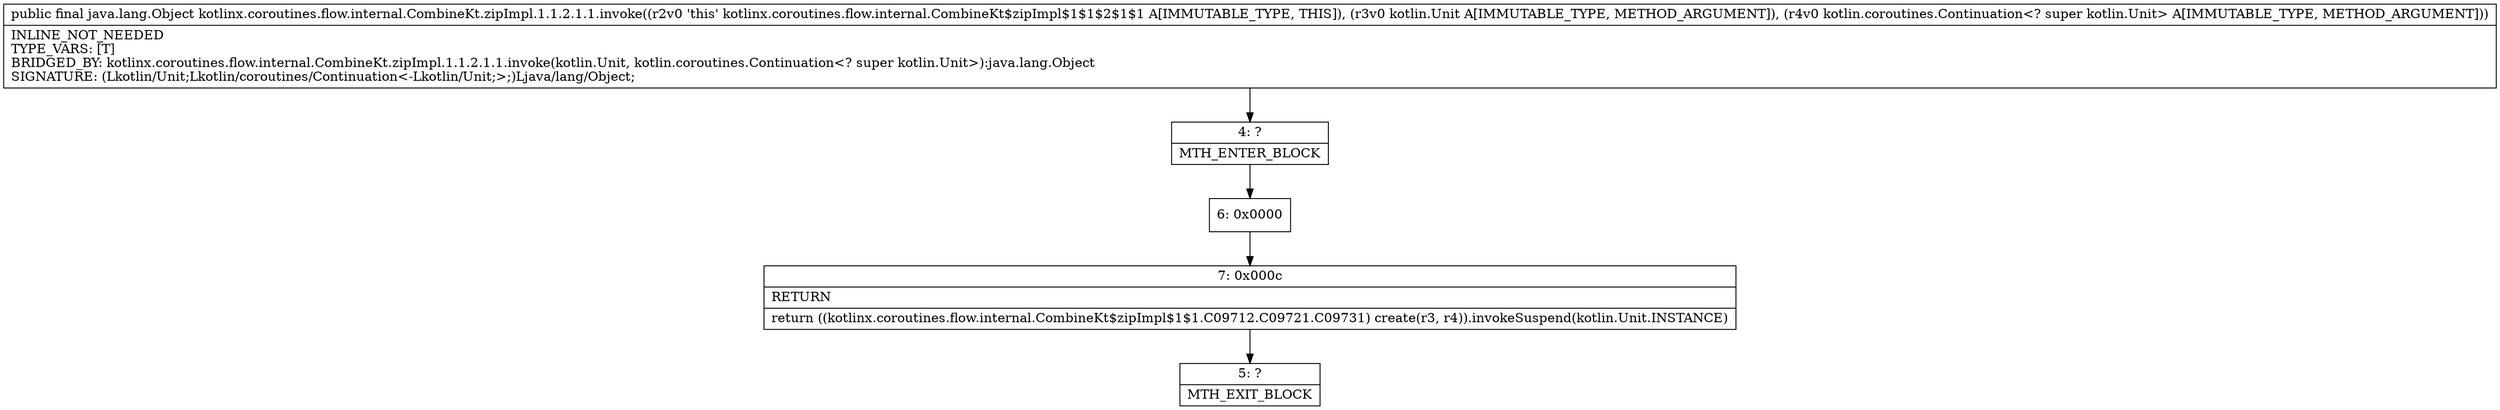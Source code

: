 digraph "CFG forkotlinx.coroutines.flow.internal.CombineKt.zipImpl.1.1.2.1.1.invoke(Lkotlin\/Unit;Lkotlin\/coroutines\/Continuation;)Ljava\/lang\/Object;" {
Node_4 [shape=record,label="{4\:\ ?|MTH_ENTER_BLOCK\l}"];
Node_6 [shape=record,label="{6\:\ 0x0000}"];
Node_7 [shape=record,label="{7\:\ 0x000c|RETURN\l|return ((kotlinx.coroutines.flow.internal.CombineKt$zipImpl$1$1.C09712.C09721.C09731) create(r3, r4)).invokeSuspend(kotlin.Unit.INSTANCE)\l}"];
Node_5 [shape=record,label="{5\:\ ?|MTH_EXIT_BLOCK\l}"];
MethodNode[shape=record,label="{public final java.lang.Object kotlinx.coroutines.flow.internal.CombineKt.zipImpl.1.1.2.1.1.invoke((r2v0 'this' kotlinx.coroutines.flow.internal.CombineKt$zipImpl$1$1$2$1$1 A[IMMUTABLE_TYPE, THIS]), (r3v0 kotlin.Unit A[IMMUTABLE_TYPE, METHOD_ARGUMENT]), (r4v0 kotlin.coroutines.Continuation\<? super kotlin.Unit\> A[IMMUTABLE_TYPE, METHOD_ARGUMENT]))  | INLINE_NOT_NEEDED\lTYPE_VARS: [T]\lBRIDGED_BY: kotlinx.coroutines.flow.internal.CombineKt.zipImpl.1.1.2.1.1.invoke(kotlin.Unit, kotlin.coroutines.Continuation\<? super kotlin.Unit\>):java.lang.Object\lSIGNATURE: (Lkotlin\/Unit;Lkotlin\/coroutines\/Continuation\<\-Lkotlin\/Unit;\>;)Ljava\/lang\/Object;\l}"];
MethodNode -> Node_4;Node_4 -> Node_6;
Node_6 -> Node_7;
Node_7 -> Node_5;
}

